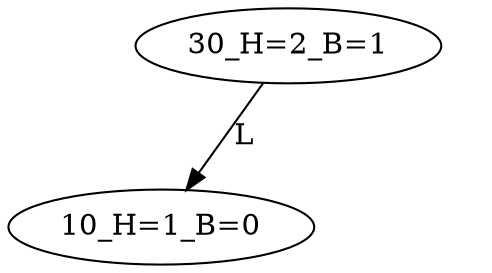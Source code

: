 digraph BiTreeBiTreeInsert {
"30_H=2_B=1" -> {"10_H=1_B=0"} [label="L"]
"30_H=2_B=1" -> {"HD0"} [label="L"] [style=invis]
"HD0" [style=invis]
"30_H=2_B=1"
"10_H=1_B=0"
}
